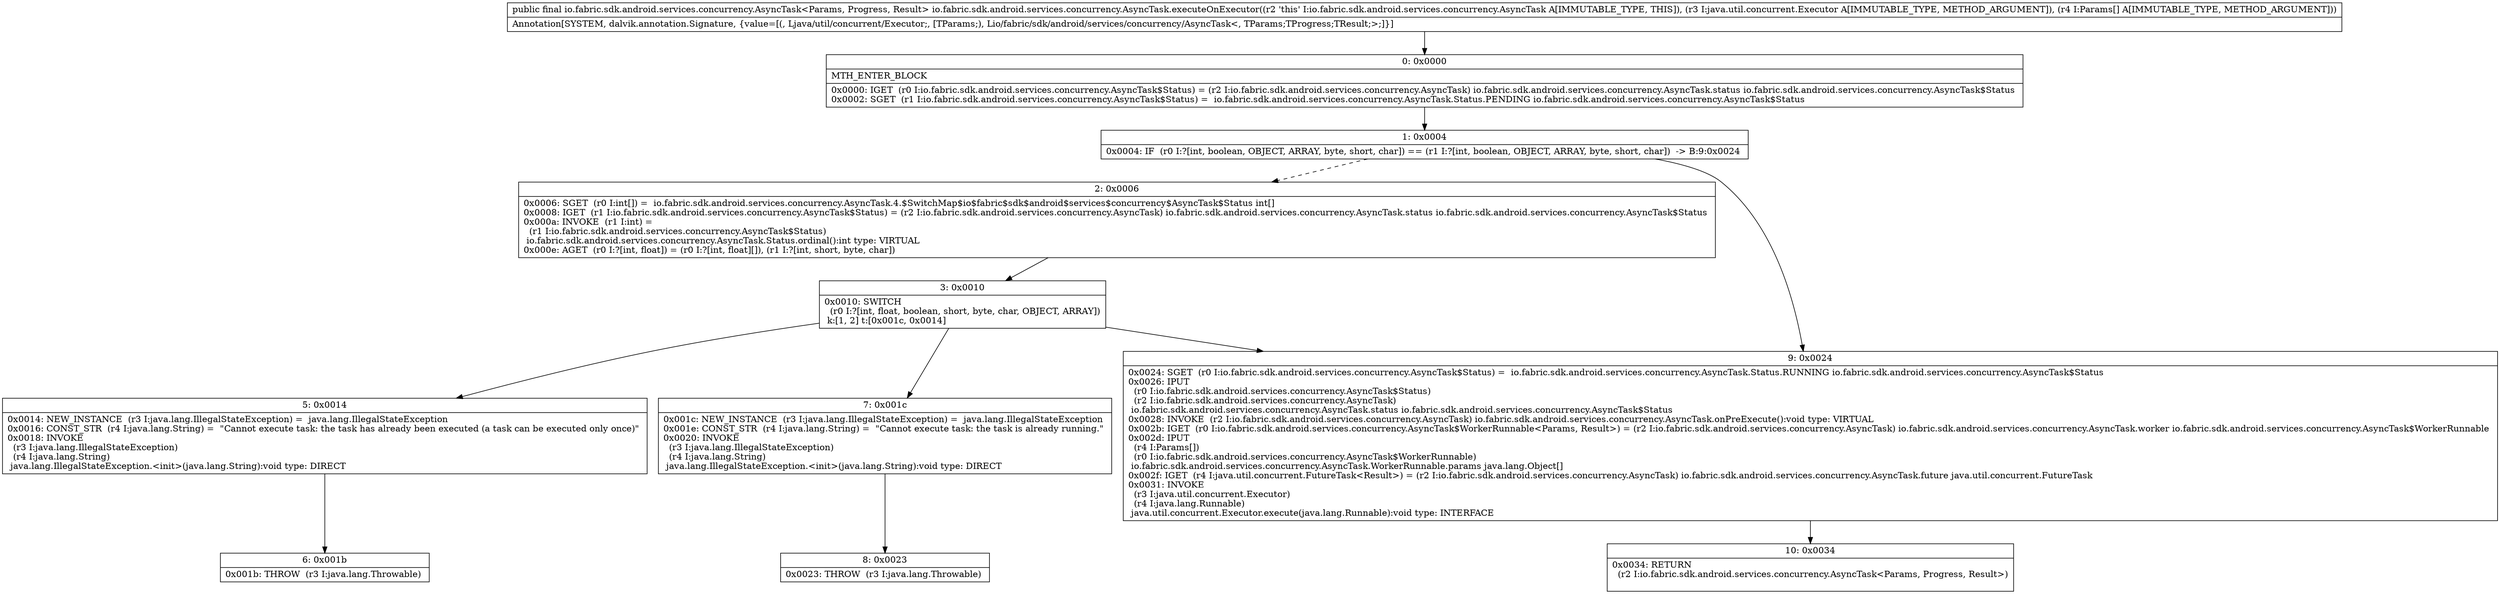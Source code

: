 digraph "CFG forio.fabric.sdk.android.services.concurrency.AsyncTask.executeOnExecutor(Ljava\/util\/concurrent\/Executor;[Ljava\/lang\/Object;)Lio\/fabric\/sdk\/android\/services\/concurrency\/AsyncTask;" {
Node_0 [shape=record,label="{0\:\ 0x0000|MTH_ENTER_BLOCK\l|0x0000: IGET  (r0 I:io.fabric.sdk.android.services.concurrency.AsyncTask$Status) = (r2 I:io.fabric.sdk.android.services.concurrency.AsyncTask) io.fabric.sdk.android.services.concurrency.AsyncTask.status io.fabric.sdk.android.services.concurrency.AsyncTask$Status \l0x0002: SGET  (r1 I:io.fabric.sdk.android.services.concurrency.AsyncTask$Status) =  io.fabric.sdk.android.services.concurrency.AsyncTask.Status.PENDING io.fabric.sdk.android.services.concurrency.AsyncTask$Status \l}"];
Node_1 [shape=record,label="{1\:\ 0x0004|0x0004: IF  (r0 I:?[int, boolean, OBJECT, ARRAY, byte, short, char]) == (r1 I:?[int, boolean, OBJECT, ARRAY, byte, short, char])  \-\> B:9:0x0024 \l}"];
Node_2 [shape=record,label="{2\:\ 0x0006|0x0006: SGET  (r0 I:int[]) =  io.fabric.sdk.android.services.concurrency.AsyncTask.4.$SwitchMap$io$fabric$sdk$android$services$concurrency$AsyncTask$Status int[] \l0x0008: IGET  (r1 I:io.fabric.sdk.android.services.concurrency.AsyncTask$Status) = (r2 I:io.fabric.sdk.android.services.concurrency.AsyncTask) io.fabric.sdk.android.services.concurrency.AsyncTask.status io.fabric.sdk.android.services.concurrency.AsyncTask$Status \l0x000a: INVOKE  (r1 I:int) = \l  (r1 I:io.fabric.sdk.android.services.concurrency.AsyncTask$Status)\l io.fabric.sdk.android.services.concurrency.AsyncTask.Status.ordinal():int type: VIRTUAL \l0x000e: AGET  (r0 I:?[int, float]) = (r0 I:?[int, float][]), (r1 I:?[int, short, byte, char]) \l}"];
Node_3 [shape=record,label="{3\:\ 0x0010|0x0010: SWITCH  \l  (r0 I:?[int, float, boolean, short, byte, char, OBJECT, ARRAY])\l k:[1, 2] t:[0x001c, 0x0014] \l}"];
Node_5 [shape=record,label="{5\:\ 0x0014|0x0014: NEW_INSTANCE  (r3 I:java.lang.IllegalStateException) =  java.lang.IllegalStateException \l0x0016: CONST_STR  (r4 I:java.lang.String) =  \"Cannot execute task: the task has already been executed (a task can be executed only once)\" \l0x0018: INVOKE  \l  (r3 I:java.lang.IllegalStateException)\l  (r4 I:java.lang.String)\l java.lang.IllegalStateException.\<init\>(java.lang.String):void type: DIRECT \l}"];
Node_6 [shape=record,label="{6\:\ 0x001b|0x001b: THROW  (r3 I:java.lang.Throwable) \l}"];
Node_7 [shape=record,label="{7\:\ 0x001c|0x001c: NEW_INSTANCE  (r3 I:java.lang.IllegalStateException) =  java.lang.IllegalStateException \l0x001e: CONST_STR  (r4 I:java.lang.String) =  \"Cannot execute task: the task is already running.\" \l0x0020: INVOKE  \l  (r3 I:java.lang.IllegalStateException)\l  (r4 I:java.lang.String)\l java.lang.IllegalStateException.\<init\>(java.lang.String):void type: DIRECT \l}"];
Node_8 [shape=record,label="{8\:\ 0x0023|0x0023: THROW  (r3 I:java.lang.Throwable) \l}"];
Node_9 [shape=record,label="{9\:\ 0x0024|0x0024: SGET  (r0 I:io.fabric.sdk.android.services.concurrency.AsyncTask$Status) =  io.fabric.sdk.android.services.concurrency.AsyncTask.Status.RUNNING io.fabric.sdk.android.services.concurrency.AsyncTask$Status \l0x0026: IPUT  \l  (r0 I:io.fabric.sdk.android.services.concurrency.AsyncTask$Status)\l  (r2 I:io.fabric.sdk.android.services.concurrency.AsyncTask)\l io.fabric.sdk.android.services.concurrency.AsyncTask.status io.fabric.sdk.android.services.concurrency.AsyncTask$Status \l0x0028: INVOKE  (r2 I:io.fabric.sdk.android.services.concurrency.AsyncTask) io.fabric.sdk.android.services.concurrency.AsyncTask.onPreExecute():void type: VIRTUAL \l0x002b: IGET  (r0 I:io.fabric.sdk.android.services.concurrency.AsyncTask$WorkerRunnable\<Params, Result\>) = (r2 I:io.fabric.sdk.android.services.concurrency.AsyncTask) io.fabric.sdk.android.services.concurrency.AsyncTask.worker io.fabric.sdk.android.services.concurrency.AsyncTask$WorkerRunnable \l0x002d: IPUT  \l  (r4 I:Params[])\l  (r0 I:io.fabric.sdk.android.services.concurrency.AsyncTask$WorkerRunnable)\l io.fabric.sdk.android.services.concurrency.AsyncTask.WorkerRunnable.params java.lang.Object[] \l0x002f: IGET  (r4 I:java.util.concurrent.FutureTask\<Result\>) = (r2 I:io.fabric.sdk.android.services.concurrency.AsyncTask) io.fabric.sdk.android.services.concurrency.AsyncTask.future java.util.concurrent.FutureTask \l0x0031: INVOKE  \l  (r3 I:java.util.concurrent.Executor)\l  (r4 I:java.lang.Runnable)\l java.util.concurrent.Executor.execute(java.lang.Runnable):void type: INTERFACE \l}"];
Node_10 [shape=record,label="{10\:\ 0x0034|0x0034: RETURN  \l  (r2 I:io.fabric.sdk.android.services.concurrency.AsyncTask\<Params, Progress, Result\>)\l \l}"];
MethodNode[shape=record,label="{public final io.fabric.sdk.android.services.concurrency.AsyncTask\<Params, Progress, Result\> io.fabric.sdk.android.services.concurrency.AsyncTask.executeOnExecutor((r2 'this' I:io.fabric.sdk.android.services.concurrency.AsyncTask A[IMMUTABLE_TYPE, THIS]), (r3 I:java.util.concurrent.Executor A[IMMUTABLE_TYPE, METHOD_ARGUMENT]), (r4 I:Params[] A[IMMUTABLE_TYPE, METHOD_ARGUMENT]))  | Annotation[SYSTEM, dalvik.annotation.Signature, \{value=[(, Ljava\/util\/concurrent\/Executor;, [TParams;), Lio\/fabric\/sdk\/android\/services\/concurrency\/AsyncTask\<, TParams;TProgress;TResult;\>;]\}]\l}"];
MethodNode -> Node_0;
Node_0 -> Node_1;
Node_1 -> Node_2[style=dashed];
Node_1 -> Node_9;
Node_2 -> Node_3;
Node_3 -> Node_5;
Node_3 -> Node_7;
Node_3 -> Node_9;
Node_5 -> Node_6;
Node_7 -> Node_8;
Node_9 -> Node_10;
}

